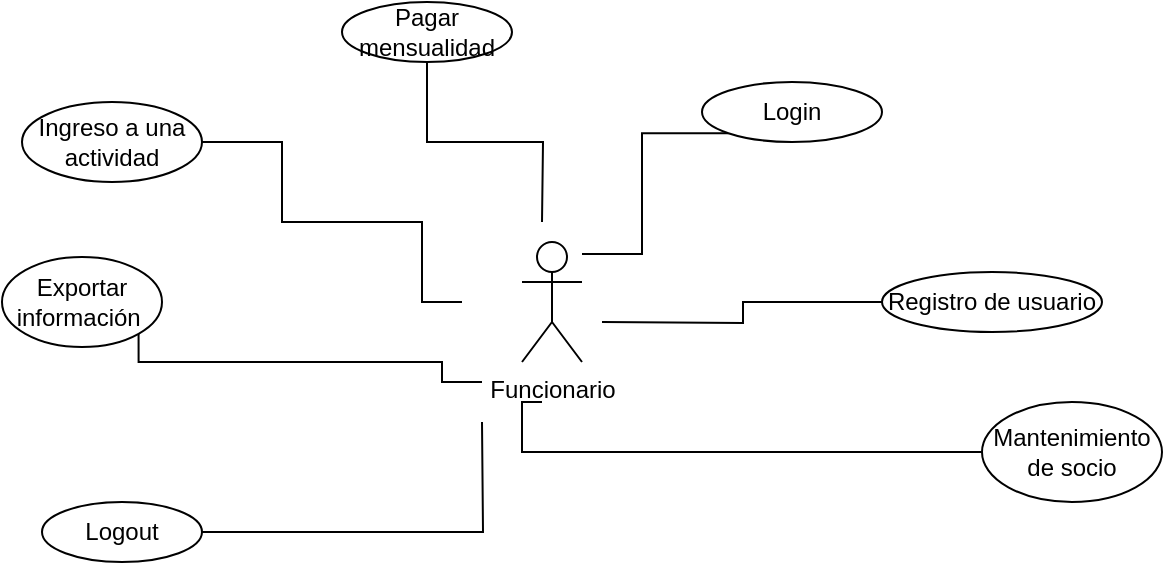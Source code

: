 <mxfile version="15.4.3" type="github"><diagram id="mvgFgjD-C_Mpvr5_gQOi" name="Page-1"><mxGraphModel dx="868" dy="482" grid="1" gridSize="10" guides="1" tooltips="1" connect="1" arrows="1" fold="1" page="1" pageScale="1" pageWidth="850" pageHeight="1100" math="0" shadow="0"><root><mxCell id="0"/><mxCell id="1" parent="0"/><mxCell id="XFq0rDm_TGV1jl30GYLc-4" style="edgeStyle=orthogonalEdgeStyle;rounded=0;orthogonalLoop=1;jettySize=auto;html=1;entryX=0;entryY=1;entryDx=0;entryDy=0;endArrow=none;endFill=0;" edge="1" parent="1" target="XFq0rDm_TGV1jl30GYLc-3"><mxGeometry relative="1" as="geometry"><mxPoint x="530" y="216" as="sourcePoint"/><Array as="points"><mxPoint x="560" y="216"/><mxPoint x="560" y="156"/></Array></mxGeometry></mxCell><mxCell id="XFq0rDm_TGV1jl30GYLc-1" value="Funcionario" style="shape=umlActor;verticalLabelPosition=bottom;verticalAlign=top;html=1;" vertex="1" parent="1"><mxGeometry x="500" y="210" width="30" height="60" as="geometry"/></mxCell><mxCell id="XFq0rDm_TGV1jl30GYLc-3" value="Login" style="ellipse;whiteSpace=wrap;html=1;" vertex="1" parent="1"><mxGeometry x="590" y="130" width="90" height="30" as="geometry"/></mxCell><mxCell id="XFq0rDm_TGV1jl30GYLc-6" style="edgeStyle=orthogonalEdgeStyle;rounded=0;orthogonalLoop=1;jettySize=auto;html=1;exitX=0;exitY=0.5;exitDx=0;exitDy=0;endArrow=none;endFill=0;" edge="1" parent="1" source="XFq0rDm_TGV1jl30GYLc-5"><mxGeometry relative="1" as="geometry"><mxPoint x="540" y="250" as="targetPoint"/></mxGeometry></mxCell><mxCell id="XFq0rDm_TGV1jl30GYLc-5" value="Registro de usuario" style="ellipse;whiteSpace=wrap;html=1;" vertex="1" parent="1"><mxGeometry x="680" y="225" width="110" height="30" as="geometry"/></mxCell><mxCell id="XFq0rDm_TGV1jl30GYLc-8" style="edgeStyle=orthogonalEdgeStyle;rounded=0;orthogonalLoop=1;jettySize=auto;html=1;exitX=0;exitY=0.5;exitDx=0;exitDy=0;endArrow=none;endFill=0;" edge="1" parent="1" source="XFq0rDm_TGV1jl30GYLc-7"><mxGeometry relative="1" as="geometry"><mxPoint x="510" y="290" as="targetPoint"/><Array as="points"><mxPoint x="500" y="315"/><mxPoint x="500" y="290"/></Array></mxGeometry></mxCell><mxCell id="XFq0rDm_TGV1jl30GYLc-7" value="Mantenimiento de socio" style="ellipse;whiteSpace=wrap;html=1;" vertex="1" parent="1"><mxGeometry x="730" y="290" width="90" height="50" as="geometry"/></mxCell><mxCell id="XFq0rDm_TGV1jl30GYLc-10" style="edgeStyle=orthogonalEdgeStyle;rounded=0;orthogonalLoop=1;jettySize=auto;html=1;exitX=0.5;exitY=1;exitDx=0;exitDy=0;endArrow=none;endFill=0;" edge="1" parent="1" source="XFq0rDm_TGV1jl30GYLc-9"><mxGeometry relative="1" as="geometry"><mxPoint x="510" y="200" as="targetPoint"/></mxGeometry></mxCell><mxCell id="XFq0rDm_TGV1jl30GYLc-9" value="Pagar mensualidad" style="ellipse;whiteSpace=wrap;html=1;" vertex="1" parent="1"><mxGeometry x="410" y="90" width="85" height="30" as="geometry"/></mxCell><mxCell id="XFq0rDm_TGV1jl30GYLc-12" style="edgeStyle=orthogonalEdgeStyle;rounded=0;orthogonalLoop=1;jettySize=auto;html=1;exitX=1;exitY=0.5;exitDx=0;exitDy=0;endArrow=none;endFill=0;" edge="1" parent="1" source="XFq0rDm_TGV1jl30GYLc-11"><mxGeometry relative="1" as="geometry"><mxPoint x="470" y="240" as="targetPoint"/><Array as="points"><mxPoint x="380" y="160"/><mxPoint x="380" y="200"/><mxPoint x="450" y="200"/><mxPoint x="450" y="240"/></Array></mxGeometry></mxCell><mxCell id="XFq0rDm_TGV1jl30GYLc-11" value="Ingreso a una actividad" style="ellipse;whiteSpace=wrap;html=1;" vertex="1" parent="1"><mxGeometry x="250" y="140" width="90" height="40" as="geometry"/></mxCell><mxCell id="XFq0rDm_TGV1jl30GYLc-15" style="edgeStyle=orthogonalEdgeStyle;rounded=0;orthogonalLoop=1;jettySize=auto;html=1;exitX=1;exitY=1;exitDx=0;exitDy=0;endArrow=none;endFill=0;" edge="1" parent="1" source="XFq0rDm_TGV1jl30GYLc-14"><mxGeometry relative="1" as="geometry"><mxPoint x="480" y="280" as="targetPoint"/><Array as="points"><mxPoint x="309" y="270"/><mxPoint x="460" y="270"/><mxPoint x="460" y="280"/></Array></mxGeometry></mxCell><mxCell id="XFq0rDm_TGV1jl30GYLc-14" value="Exportar información&amp;nbsp;" style="ellipse;whiteSpace=wrap;html=1;" vertex="1" parent="1"><mxGeometry x="240" y="217.5" width="80" height="45" as="geometry"/></mxCell><mxCell id="XFq0rDm_TGV1jl30GYLc-17" style="edgeStyle=orthogonalEdgeStyle;rounded=0;orthogonalLoop=1;jettySize=auto;html=1;exitX=1;exitY=0.5;exitDx=0;exitDy=0;endArrow=none;endFill=0;" edge="1" parent="1" source="XFq0rDm_TGV1jl30GYLc-16"><mxGeometry relative="1" as="geometry"><mxPoint x="480" y="300" as="targetPoint"/></mxGeometry></mxCell><mxCell id="XFq0rDm_TGV1jl30GYLc-16" value="Logout" style="ellipse;whiteSpace=wrap;html=1;" vertex="1" parent="1"><mxGeometry x="260" y="340" width="80" height="30" as="geometry"/></mxCell></root></mxGraphModel></diagram></mxfile>
